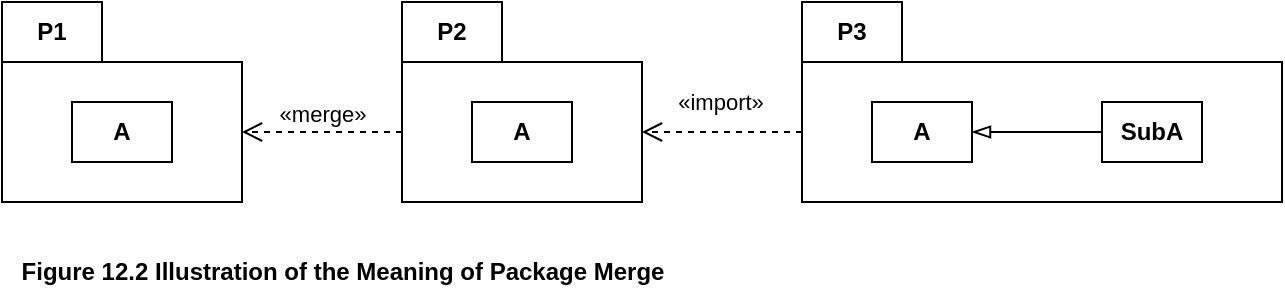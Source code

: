 <mxfile version="21.6.5" type="device">
  <diagram name="Page-1" id="PZBUt0mixPUDvclzlgDn">
    <mxGraphModel dx="880" dy="545" grid="1" gridSize="10" guides="1" tooltips="1" connect="1" arrows="1" fold="1" page="1" pageScale="1" pageWidth="1169" pageHeight="827" math="0" shadow="0">
      <root>
        <mxCell id="0" />
        <mxCell id="1" parent="0" />
        <mxCell id="xgo39UhWLo-hMsVlRPf4-1" value="P1" style="shape=folder;fontStyle=1;tabWidth=50;tabHeight=30;tabPosition=left;html=1;boundedLbl=1;labelInHeader=1;container=1;collapsible=0;recursiveResize=0;whiteSpace=wrap;" vertex="1" parent="1">
          <mxGeometry width="120" height="100" as="geometry" />
        </mxCell>
        <mxCell id="xgo39UhWLo-hMsVlRPf4-2" value="&lt;b&gt;A&lt;/b&gt;" style="html=1;whiteSpace=wrap;" vertex="1" parent="xgo39UhWLo-hMsVlRPf4-1">
          <mxGeometry width="50" height="30" relative="1" as="geometry">
            <mxPoint x="35" y="50" as="offset" />
          </mxGeometry>
        </mxCell>
        <mxCell id="xgo39UhWLo-hMsVlRPf4-4" value="P2" style="shape=folder;fontStyle=1;tabWidth=50;tabHeight=30;tabPosition=left;html=1;boundedLbl=1;labelInHeader=1;container=1;collapsible=0;recursiveResize=0;whiteSpace=wrap;" vertex="1" parent="1">
          <mxGeometry x="200" width="120" height="100" as="geometry" />
        </mxCell>
        <mxCell id="xgo39UhWLo-hMsVlRPf4-5" value="&lt;b&gt;A&lt;/b&gt;" style="html=1;whiteSpace=wrap;" vertex="1" parent="xgo39UhWLo-hMsVlRPf4-4">
          <mxGeometry width="50" height="30" relative="1" as="geometry">
            <mxPoint x="35" y="50" as="offset" />
          </mxGeometry>
        </mxCell>
        <mxCell id="xgo39UhWLo-hMsVlRPf4-6" value="«merge»" style="endArrow=open;startArrow=none;endFill=0;startFill=0;endSize=8;html=1;verticalAlign=bottom;dashed=1;labelBackgroundColor=none;rounded=0;entryX=0;entryY=0;entryDx=120;entryDy=65;entryPerimeter=0;exitX=0;exitY=0;exitDx=0;exitDy=65;exitPerimeter=0;" edge="1" parent="1" source="xgo39UhWLo-hMsVlRPf4-4" target="xgo39UhWLo-hMsVlRPf4-1">
          <mxGeometry width="160" relative="1" as="geometry">
            <mxPoint x="200" y="40" as="sourcePoint" />
            <mxPoint x="360" y="40" as="targetPoint" />
          </mxGeometry>
        </mxCell>
        <mxCell id="xgo39UhWLo-hMsVlRPf4-9" style="edgeStyle=orthogonalEdgeStyle;rounded=0;orthogonalLoop=1;jettySize=auto;html=1;exitX=0;exitY=0;exitDx=0;exitDy=65;exitPerimeter=0;entryX=0;entryY=0;entryDx=120;entryDy=65;entryPerimeter=0;labelBackgroundColor=none;endArrow=open;verticalAlign=bottom;startArrow=none;endFill=0;startFill=0;endSize=8;dashed=1;" edge="1" parent="1" source="xgo39UhWLo-hMsVlRPf4-7" target="xgo39UhWLo-hMsVlRPf4-4">
          <mxGeometry relative="1" as="geometry" />
        </mxCell>
        <mxCell id="xgo39UhWLo-hMsVlRPf4-10" value="«import»" style="edgeLabel;html=1;align=center;verticalAlign=middle;resizable=0;points=[];" vertex="1" connectable="0" parent="xgo39UhWLo-hMsVlRPf4-9">
          <mxGeometry x="-0.1" y="1" relative="1" as="geometry">
            <mxPoint x="-5" y="-16" as="offset" />
          </mxGeometry>
        </mxCell>
        <mxCell id="xgo39UhWLo-hMsVlRPf4-7" value="P3" style="shape=folder;fontStyle=1;tabWidth=50;tabHeight=30;tabPosition=left;html=1;boundedLbl=1;labelInHeader=1;container=1;collapsible=0;recursiveResize=0;whiteSpace=wrap;" vertex="1" parent="1">
          <mxGeometry x="400" width="240" height="100" as="geometry" />
        </mxCell>
        <mxCell id="xgo39UhWLo-hMsVlRPf4-8" value="&lt;b&gt;A&lt;/b&gt;" style="html=1;whiteSpace=wrap;" vertex="1" parent="xgo39UhWLo-hMsVlRPf4-7">
          <mxGeometry width="50" height="30" relative="1" as="geometry">
            <mxPoint x="35" y="50" as="offset" />
          </mxGeometry>
        </mxCell>
        <mxCell id="xgo39UhWLo-hMsVlRPf4-13" value="&lt;b&gt;SubA&lt;/b&gt;" style="html=1;whiteSpace=wrap;" vertex="1" parent="xgo39UhWLo-hMsVlRPf4-7">
          <mxGeometry width="50" height="30" relative="1" as="geometry">
            <mxPoint x="150" y="50" as="offset" />
          </mxGeometry>
        </mxCell>
        <mxCell id="xgo39UhWLo-hMsVlRPf4-14" style="edgeStyle=orthogonalEdgeStyle;rounded=0;orthogonalLoop=1;jettySize=auto;html=1;exitX=0;exitY=0.5;exitDx=0;exitDy=0;entryX=1;entryY=0.5;entryDx=0;entryDy=0;endArrow=blockThin;endFill=0;endSize=7;" edge="1" parent="1" source="xgo39UhWLo-hMsVlRPf4-13" target="xgo39UhWLo-hMsVlRPf4-8">
          <mxGeometry relative="1" as="geometry" />
        </mxCell>
        <mxCell id="xgo39UhWLo-hMsVlRPf4-18" value="&lt;b&gt;Figure 12.2 Illustration of the Meaning of Package Merge&lt;/b&gt;" style="text;html=1;align=center;verticalAlign=middle;resizable=0;points=[];autosize=1;strokeColor=none;fillColor=none;" vertex="1" parent="1">
          <mxGeometry y="120" width="340" height="30" as="geometry" />
        </mxCell>
      </root>
    </mxGraphModel>
  </diagram>
</mxfile>
